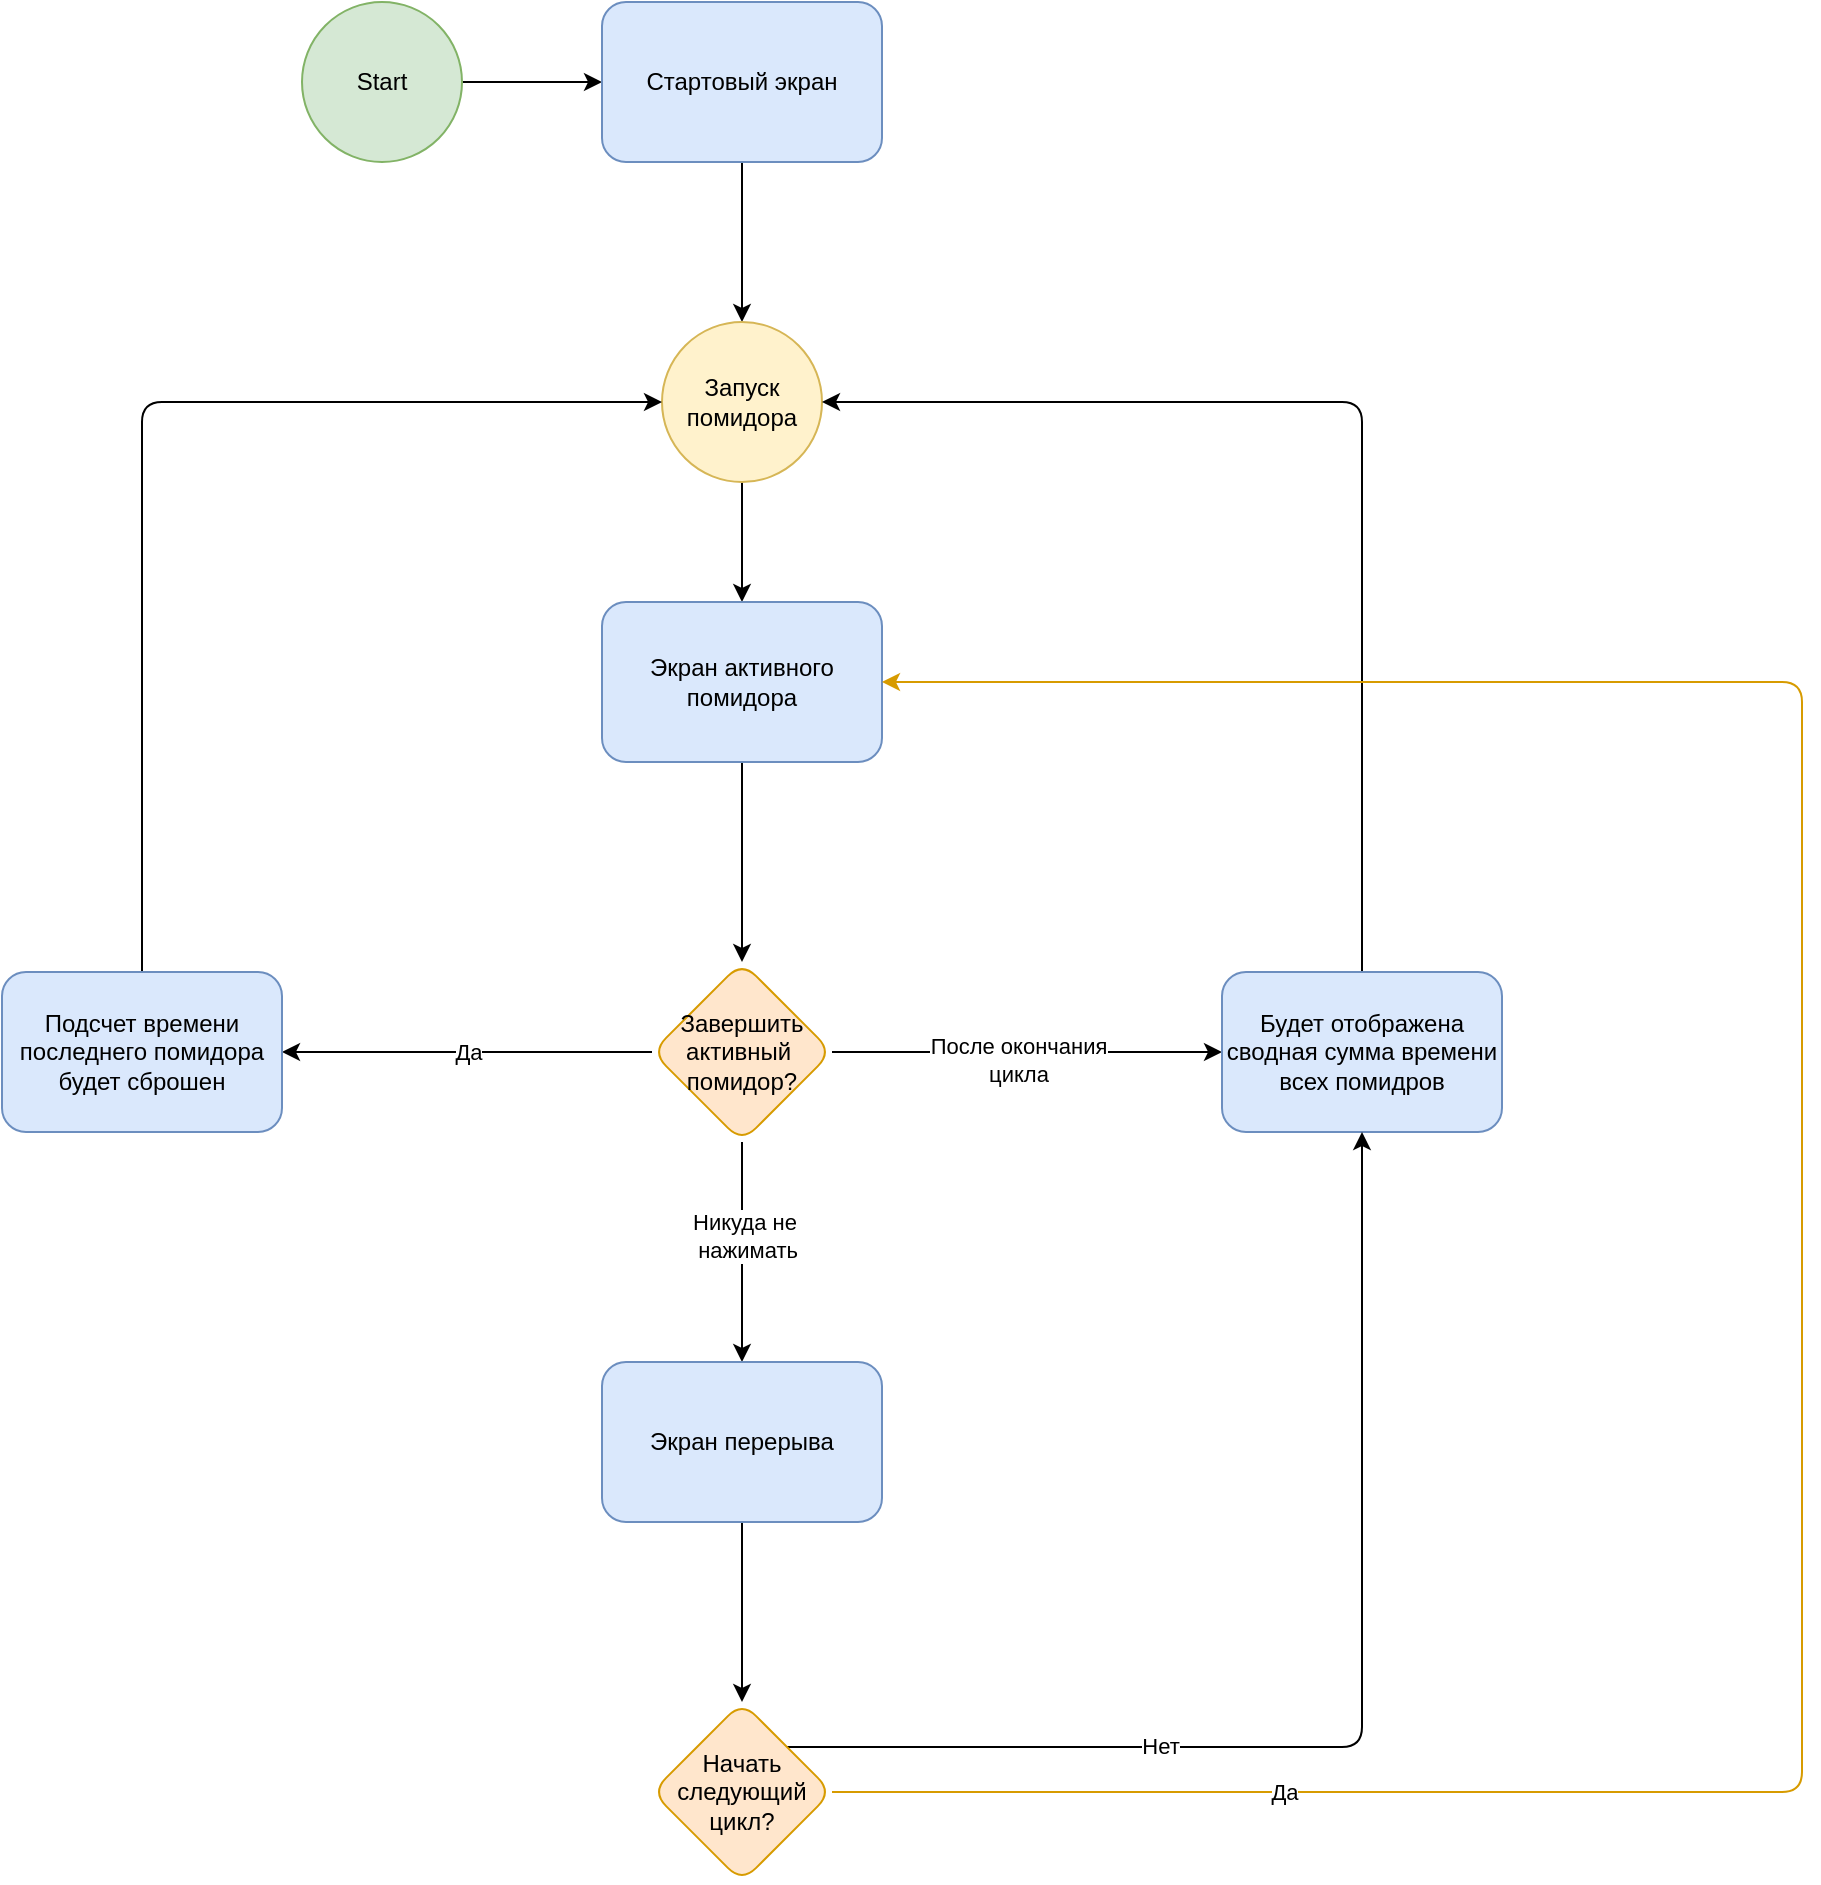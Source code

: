 <mxfile version="21.2.9" type="github">
  <diagram id="C5RBs43oDa-KdzZeNtuy" name="Page-1">
    <mxGraphModel dx="1426" dy="661" grid="1" gridSize="10" guides="1" tooltips="1" connect="1" arrows="1" fold="1" page="0" pageScale="1" pageWidth="827" pageHeight="1169" background="none" math="0" shadow="0">
      <root>
        <mxCell id="WIyWlLk6GJQsqaUBKTNV-0" />
        <mxCell id="WIyWlLk6GJQsqaUBKTNV-1" parent="WIyWlLk6GJQsqaUBKTNV-0" />
        <mxCell id="l3Q-qGVHjBEDR4Z6Go_l-1" value="" style="edgeStyle=orthogonalEdgeStyle;rounded=1;orthogonalLoop=1;jettySize=auto;html=1;" parent="WIyWlLk6GJQsqaUBKTNV-1" source="F6R1t-FmlLvcwdGyuqi0-0" target="l3Q-qGVHjBEDR4Z6Go_l-0" edge="1">
          <mxGeometry relative="1" as="geometry" />
        </mxCell>
        <mxCell id="F6R1t-FmlLvcwdGyuqi0-0" value="Start" style="ellipse;whiteSpace=wrap;html=1;aspect=fixed;rounded=1;fillColor=#d5e8d4;strokeColor=#82b366;" parent="WIyWlLk6GJQsqaUBKTNV-1" vertex="1">
          <mxGeometry x="130" y="110" width="80" height="80" as="geometry" />
        </mxCell>
        <mxCell id="l3Q-qGVHjBEDR4Z6Go_l-3" value="" style="edgeStyle=orthogonalEdgeStyle;rounded=1;orthogonalLoop=1;jettySize=auto;html=1;" parent="WIyWlLk6GJQsqaUBKTNV-1" source="l3Q-qGVHjBEDR4Z6Go_l-0" target="l3Q-qGVHjBEDR4Z6Go_l-2" edge="1">
          <mxGeometry relative="1" as="geometry" />
        </mxCell>
        <mxCell id="l3Q-qGVHjBEDR4Z6Go_l-0" value="Стартовый экран" style="whiteSpace=wrap;html=1;fillColor=#dae8fc;strokeColor=#6c8ebf;rounded=1;" parent="WIyWlLk6GJQsqaUBKTNV-1" vertex="1">
          <mxGeometry x="280" y="110" width="140" height="80" as="geometry" />
        </mxCell>
        <mxCell id="l3Q-qGVHjBEDR4Z6Go_l-5" value="" style="edgeStyle=orthogonalEdgeStyle;rounded=1;orthogonalLoop=1;jettySize=auto;html=1;" parent="WIyWlLk6GJQsqaUBKTNV-1" source="l3Q-qGVHjBEDR4Z6Go_l-2" target="l3Q-qGVHjBEDR4Z6Go_l-13" edge="1">
          <mxGeometry relative="1" as="geometry">
            <mxPoint x="220" y="440" as="sourcePoint" />
            <mxPoint x="350" y="410" as="targetPoint" />
          </mxGeometry>
        </mxCell>
        <mxCell id="l3Q-qGVHjBEDR4Z6Go_l-2" value="Запуск помидора" style="ellipse;whiteSpace=wrap;html=1;fillColor=#fff2cc;strokeColor=#d6b656;rounded=1;" parent="WIyWlLk6GJQsqaUBKTNV-1" vertex="1">
          <mxGeometry x="310" y="270" width="80" height="80" as="geometry" />
        </mxCell>
        <mxCell id="l3Q-qGVHjBEDR4Z6Go_l-17" value="" style="edgeStyle=orthogonalEdgeStyle;rounded=1;orthogonalLoop=1;jettySize=auto;html=1;" parent="WIyWlLk6GJQsqaUBKTNV-1" source="l3Q-qGVHjBEDR4Z6Go_l-13" target="l3Q-qGVHjBEDR4Z6Go_l-16" edge="1">
          <mxGeometry relative="1" as="geometry" />
        </mxCell>
        <mxCell id="l3Q-qGVHjBEDR4Z6Go_l-13" value="Экран активного помидора" style="whiteSpace=wrap;html=1;fillColor=#dae8fc;strokeColor=#6c8ebf;rounded=1;" parent="WIyWlLk6GJQsqaUBKTNV-1" vertex="1">
          <mxGeometry x="280" y="410" width="140" height="80" as="geometry" />
        </mxCell>
        <mxCell id="l3Q-qGVHjBEDR4Z6Go_l-21" value="Да" style="edgeStyle=orthogonalEdgeStyle;rounded=1;orthogonalLoop=1;jettySize=auto;html=1;" parent="WIyWlLk6GJQsqaUBKTNV-1" source="l3Q-qGVHjBEDR4Z6Go_l-16" target="l3Q-qGVHjBEDR4Z6Go_l-18" edge="1">
          <mxGeometry relative="1" as="geometry" />
        </mxCell>
        <mxCell id="l3Q-qGVHjBEDR4Z6Go_l-22" value="" style="edgeStyle=orthogonalEdgeStyle;rounded=1;orthogonalLoop=1;jettySize=auto;html=1;" parent="WIyWlLk6GJQsqaUBKTNV-1" source="l3Q-qGVHjBEDR4Z6Go_l-16" target="l3Q-qGVHjBEDR4Z6Go_l-20" edge="1">
          <mxGeometry relative="1" as="geometry" />
        </mxCell>
        <mxCell id="l3Q-qGVHjBEDR4Z6Go_l-24" value="После окончания &lt;br&gt;цикла" style="edgeLabel;html=1;align=center;verticalAlign=middle;resizable=0;points=[];" parent="l3Q-qGVHjBEDR4Z6Go_l-22" vertex="1" connectable="0">
          <mxGeometry x="-0.046" y="-4" relative="1" as="geometry">
            <mxPoint as="offset" />
          </mxGeometry>
        </mxCell>
        <mxCell id="l3Q-qGVHjBEDR4Z6Go_l-26" value="" style="edgeStyle=orthogonalEdgeStyle;rounded=1;orthogonalLoop=1;jettySize=auto;html=1;" parent="WIyWlLk6GJQsqaUBKTNV-1" source="l3Q-qGVHjBEDR4Z6Go_l-16" target="l3Q-qGVHjBEDR4Z6Go_l-25" edge="1">
          <mxGeometry relative="1" as="geometry" />
        </mxCell>
        <mxCell id="l3Q-qGVHjBEDR4Z6Go_l-27" value="Никуда не&lt;br&gt;&amp;nbsp;нажимать" style="edgeLabel;html=1;align=center;verticalAlign=middle;resizable=0;points=[];" parent="l3Q-qGVHjBEDR4Z6Go_l-26" vertex="1" connectable="0">
          <mxGeometry x="-0.145" y="1" relative="1" as="geometry">
            <mxPoint as="offset" />
          </mxGeometry>
        </mxCell>
        <mxCell id="l3Q-qGVHjBEDR4Z6Go_l-16" value="Завершить активный&amp;nbsp; помидор?" style="rhombus;whiteSpace=wrap;html=1;rounded=1;fillColor=#ffe6cc;strokeColor=#d79b00;" parent="WIyWlLk6GJQsqaUBKTNV-1" vertex="1">
          <mxGeometry x="305" y="590" width="90" height="90" as="geometry" />
        </mxCell>
        <mxCell id="l3Q-qGVHjBEDR4Z6Go_l-28" style="edgeStyle=orthogonalEdgeStyle;rounded=1;orthogonalLoop=1;jettySize=auto;html=1;entryX=0;entryY=0.5;entryDx=0;entryDy=0;" parent="WIyWlLk6GJQsqaUBKTNV-1" source="l3Q-qGVHjBEDR4Z6Go_l-18" target="l3Q-qGVHjBEDR4Z6Go_l-2" edge="1">
          <mxGeometry relative="1" as="geometry">
            <Array as="points">
              <mxPoint x="50" y="310" />
            </Array>
          </mxGeometry>
        </mxCell>
        <mxCell id="l3Q-qGVHjBEDR4Z6Go_l-18" value="Подсчет времени последнего помидора будет сброшен" style="whiteSpace=wrap;html=1;fillColor=#dae8fc;strokeColor=#6c8ebf;rounded=1;" parent="WIyWlLk6GJQsqaUBKTNV-1" vertex="1">
          <mxGeometry x="-20" y="595" width="140" height="80" as="geometry" />
        </mxCell>
        <mxCell id="l3Q-qGVHjBEDR4Z6Go_l-29" style="edgeStyle=orthogonalEdgeStyle;rounded=1;orthogonalLoop=1;jettySize=auto;html=1;entryX=1;entryY=0.5;entryDx=0;entryDy=0;" parent="WIyWlLk6GJQsqaUBKTNV-1" source="l3Q-qGVHjBEDR4Z6Go_l-20" target="l3Q-qGVHjBEDR4Z6Go_l-2" edge="1">
          <mxGeometry relative="1" as="geometry">
            <Array as="points">
              <mxPoint x="660" y="310" />
            </Array>
          </mxGeometry>
        </mxCell>
        <mxCell id="l3Q-qGVHjBEDR4Z6Go_l-20" value="Будет отображена сводная сумма времени всех помидров" style="whiteSpace=wrap;html=1;fillColor=#dae8fc;strokeColor=#6c8ebf;rounded=1;" parent="WIyWlLk6GJQsqaUBKTNV-1" vertex="1">
          <mxGeometry x="590" y="595" width="140" height="80" as="geometry" />
        </mxCell>
        <mxCell id="l3Q-qGVHjBEDR4Z6Go_l-31" value="" style="edgeStyle=orthogonalEdgeStyle;rounded=1;orthogonalLoop=1;jettySize=auto;html=1;" parent="WIyWlLk6GJQsqaUBKTNV-1" source="l3Q-qGVHjBEDR4Z6Go_l-25" target="l3Q-qGVHjBEDR4Z6Go_l-30" edge="1">
          <mxGeometry relative="1" as="geometry" />
        </mxCell>
        <mxCell id="l3Q-qGVHjBEDR4Z6Go_l-25" value="Экран перерыва" style="whiteSpace=wrap;html=1;fillColor=#dae8fc;strokeColor=#6c8ebf;rounded=1;" parent="WIyWlLk6GJQsqaUBKTNV-1" vertex="1">
          <mxGeometry x="280" y="790" width="140" height="80" as="geometry" />
        </mxCell>
        <mxCell id="l3Q-qGVHjBEDR4Z6Go_l-32" style="edgeStyle=orthogonalEdgeStyle;rounded=1;orthogonalLoop=1;jettySize=auto;html=1;entryX=1;entryY=0.5;entryDx=0;entryDy=0;fillColor=#ffe6cc;strokeColor=#d79b00;" parent="WIyWlLk6GJQsqaUBKTNV-1" source="l3Q-qGVHjBEDR4Z6Go_l-30" target="l3Q-qGVHjBEDR4Z6Go_l-13" edge="1">
          <mxGeometry relative="1" as="geometry">
            <mxPoint x="800" y="570" as="targetPoint" />
            <Array as="points">
              <mxPoint x="880" y="1005" />
              <mxPoint x="880" y="450" />
            </Array>
          </mxGeometry>
        </mxCell>
        <mxCell id="l3Q-qGVHjBEDR4Z6Go_l-33" value="Да" style="edgeLabel;html=1;align=center;verticalAlign=middle;resizable=0;points=[];" parent="l3Q-qGVHjBEDR4Z6Go_l-32" vertex="1" connectable="0">
          <mxGeometry x="-0.699" relative="1" as="geometry">
            <mxPoint as="offset" />
          </mxGeometry>
        </mxCell>
        <mxCell id="l3Q-qGVHjBEDR4Z6Go_l-34" style="edgeStyle=orthogonalEdgeStyle;rounded=1;orthogonalLoop=1;jettySize=auto;html=1;exitX=1;exitY=0;exitDx=0;exitDy=0;" parent="WIyWlLk6GJQsqaUBKTNV-1" source="l3Q-qGVHjBEDR4Z6Go_l-30" target="l3Q-qGVHjBEDR4Z6Go_l-20" edge="1">
          <mxGeometry relative="1" as="geometry" />
        </mxCell>
        <mxCell id="l3Q-qGVHjBEDR4Z6Go_l-35" value="Нет" style="edgeLabel;html=1;align=center;verticalAlign=middle;resizable=0;points=[];" parent="l3Q-qGVHjBEDR4Z6Go_l-34" vertex="1" connectable="0">
          <mxGeometry x="-0.377" y="2" relative="1" as="geometry">
            <mxPoint x="1" y="1" as="offset" />
          </mxGeometry>
        </mxCell>
        <mxCell id="l3Q-qGVHjBEDR4Z6Go_l-30" value="Начать следующий цикл?" style="rhombus;whiteSpace=wrap;html=1;rounded=1;fillColor=#ffe6cc;strokeColor=#d79b00;" parent="WIyWlLk6GJQsqaUBKTNV-1" vertex="1">
          <mxGeometry x="305" y="960" width="90" height="90" as="geometry" />
        </mxCell>
      </root>
    </mxGraphModel>
  </diagram>
</mxfile>
